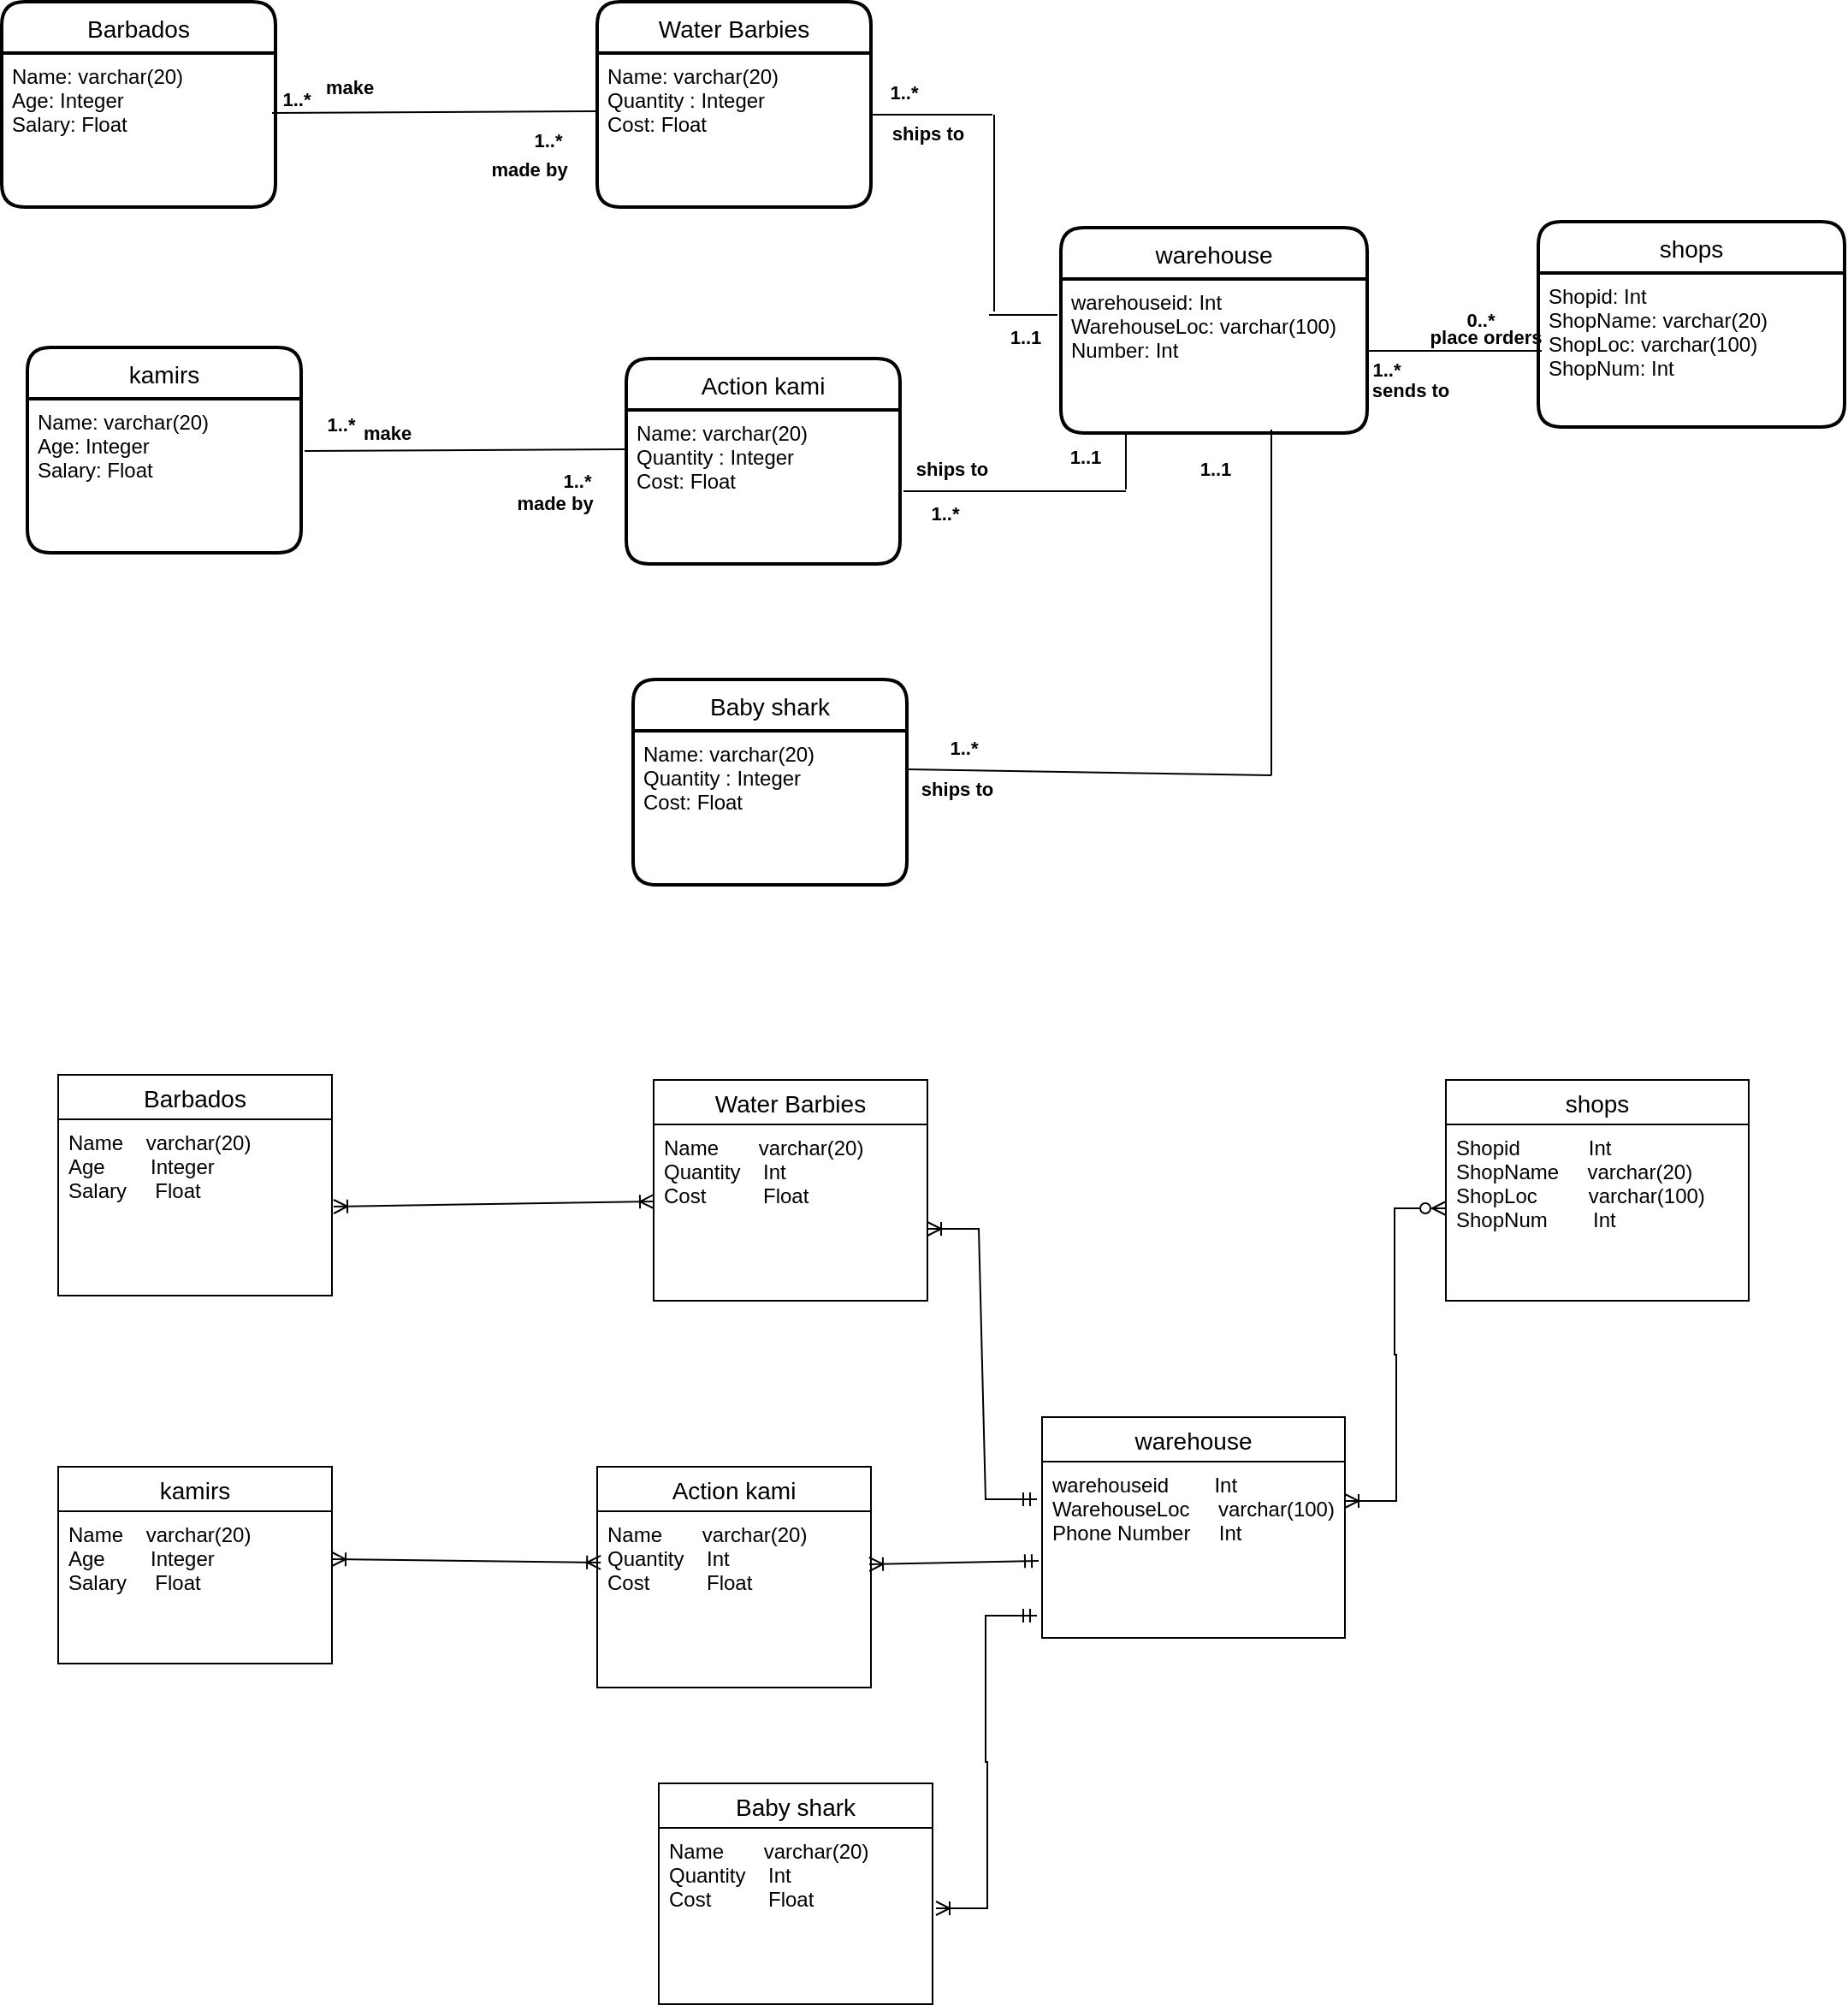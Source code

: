 <mxfile version="20.5.3" type="device"><diagram id="HR7-Hn-jOg97jhbzJ_iN" name="Page-1"><mxGraphModel dx="1265" dy="1953" grid="0" gridSize="10" guides="1" tooltips="1" connect="1" arrows="1" fold="1" page="1" pageScale="1" pageWidth="850" pageHeight="1100" background="#ffffff" math="0" shadow="0"><root><mxCell id="0"/><mxCell id="1" parent="0"/><mxCell id="FxuWQh1PHvlWAHI0vcPp-1" value="Water Barbies" style="swimlane;childLayout=stackLayout;horizontal=1;startSize=30;horizontalStack=0;rounded=1;fontSize=14;fontStyle=0;strokeWidth=2;resizeParent=0;resizeLast=1;shadow=0;dashed=0;align=center;" parent="1" vertex="1"><mxGeometry x="389" y="-47" width="160" height="120" as="geometry"/></mxCell><mxCell id="FxuWQh1PHvlWAHI0vcPp-2" value="Name: varchar(20)&#10;Quantity : Integer&#10;Cost: Float" style="align=left;strokeColor=none;fillColor=none;spacingLeft=4;fontSize=12;verticalAlign=top;resizable=0;rotatable=0;part=1;" parent="FxuWQh1PHvlWAHI0vcPp-1" vertex="1"><mxGeometry y="30" width="160" height="90" as="geometry"/></mxCell><mxCell id="FxuWQh1PHvlWAHI0vcPp-3" value="Barbados" style="swimlane;childLayout=stackLayout;horizontal=1;startSize=30;horizontalStack=0;rounded=1;fontSize=14;fontStyle=0;strokeWidth=2;resizeParent=0;resizeLast=1;shadow=0;dashed=0;align=center;" parent="1" vertex="1"><mxGeometry x="41" y="-47" width="160" height="120" as="geometry"/></mxCell><mxCell id="FxuWQh1PHvlWAHI0vcPp-4" value="Name: varchar(20)&#10;Age: Integer&#10;Salary: Float" style="align=left;strokeColor=none;fillColor=none;spacingLeft=4;fontSize=12;verticalAlign=top;resizable=0;rotatable=0;part=1;" parent="FxuWQh1PHvlWAHI0vcPp-3" vertex="1"><mxGeometry y="30" width="160" height="90" as="geometry"/></mxCell><mxCell id="FxuWQh1PHvlWAHI0vcPp-11" value="Action kami" style="swimlane;childLayout=stackLayout;horizontal=1;startSize=30;horizontalStack=0;rounded=1;fontSize=14;fontStyle=0;strokeWidth=2;resizeParent=0;resizeLast=1;shadow=0;dashed=0;align=center;" parent="1" vertex="1"><mxGeometry x="406" y="161.5" width="160" height="120" as="geometry"/></mxCell><mxCell id="FxuWQh1PHvlWAHI0vcPp-12" value="Name: varchar(20)&#10;Quantity : Integer&#10;Cost: Float" style="align=left;strokeColor=none;fillColor=none;spacingLeft=4;fontSize=12;verticalAlign=top;resizable=0;rotatable=0;part=1;" parent="FxuWQh1PHvlWAHI0vcPp-11" vertex="1"><mxGeometry y="30" width="160" height="90" as="geometry"/></mxCell><mxCell id="FxuWQh1PHvlWAHI0vcPp-13" value="kamirs" style="swimlane;childLayout=stackLayout;horizontal=1;startSize=30;horizontalStack=0;rounded=1;fontSize=14;fontStyle=0;strokeWidth=2;resizeParent=0;resizeLast=1;shadow=0;dashed=0;align=center;" parent="1" vertex="1"><mxGeometry x="56" y="155" width="160" height="120" as="geometry"/></mxCell><mxCell id="FxuWQh1PHvlWAHI0vcPp-14" value="Name: varchar(20)&#10;Age: Integer&#10;Salary: Float" style="align=left;strokeColor=none;fillColor=none;spacingLeft=4;fontSize=12;verticalAlign=top;resizable=0;rotatable=0;part=1;" parent="FxuWQh1PHvlWAHI0vcPp-13" vertex="1"><mxGeometry y="30" width="160" height="90" as="geometry"/></mxCell><mxCell id="FxuWQh1PHvlWAHI0vcPp-15" value="Baby shark" style="swimlane;childLayout=stackLayout;horizontal=1;startSize=30;horizontalStack=0;rounded=1;fontSize=14;fontStyle=0;strokeWidth=2;resizeParent=0;resizeLast=1;shadow=0;dashed=0;align=center;" parent="1" vertex="1"><mxGeometry x="410" y="349" width="160" height="120" as="geometry"/></mxCell><mxCell id="FxuWQh1PHvlWAHI0vcPp-16" value="Name: varchar(20)&#10;Quantity : Integer&#10;Cost: Float" style="align=left;strokeColor=none;fillColor=none;spacingLeft=4;fontSize=12;verticalAlign=top;resizable=0;rotatable=0;part=1;" parent="FxuWQh1PHvlWAHI0vcPp-15" vertex="1"><mxGeometry y="30" width="160" height="90" as="geometry"/></mxCell><mxCell id="FxuWQh1PHvlWAHI0vcPp-18" value="warehouse" style="swimlane;childLayout=stackLayout;horizontal=1;startSize=30;horizontalStack=0;rounded=1;fontSize=14;fontStyle=0;strokeWidth=2;resizeParent=0;resizeLast=1;shadow=0;dashed=0;align=center;" parent="1" vertex="1"><mxGeometry x="660" y="85" width="179" height="120" as="geometry"/></mxCell><mxCell id="FxuWQh1PHvlWAHI0vcPp-19" value="warehouseid: Int&#10;WarehouseLoc: varchar(100)&#10;Number: Int" style="align=left;strokeColor=none;fillColor=none;spacingLeft=4;fontSize=12;verticalAlign=top;resizable=0;rotatable=0;part=1;" parent="FxuWQh1PHvlWAHI0vcPp-18" vertex="1"><mxGeometry y="30" width="179" height="90" as="geometry"/></mxCell><mxCell id="FxuWQh1PHvlWAHI0vcPp-20" value="" style="endArrow=none;html=1;rounded=0;entryX=-0.006;entryY=0.378;entryDx=0;entryDy=0;entryPerimeter=0;" parent="1" target="FxuWQh1PHvlWAHI0vcPp-2" edge="1"><mxGeometry relative="1" as="geometry"><mxPoint x="199" y="18" as="sourcePoint"/><mxPoint x="365" y="18" as="targetPoint"/></mxGeometry></mxCell><mxCell id="FxuWQh1PHvlWAHI0vcPp-24" value="" style="endArrow=none;html=1;rounded=0;entryX=-0.006;entryY=0.378;entryDx=0;entryDy=0;entryPerimeter=0;" parent="1" edge="1"><mxGeometry relative="1" as="geometry"><mxPoint x="218" y="215.48" as="sourcePoint"/><mxPoint x="407.04" y="214.5" as="targetPoint"/></mxGeometry></mxCell><mxCell id="FxuWQh1PHvlWAHI0vcPp-27" value="" style="line;strokeWidth=1;direction=south;html=1;" parent="1" vertex="1"><mxGeometry x="778" y="203" width="10" height="202" as="geometry"/></mxCell><mxCell id="FxuWQh1PHvlWAHI0vcPp-28" value="" style="endArrow=none;html=1;rounded=0;entryX=1;entryY=0.5;entryDx=0;entryDy=0;entryPerimeter=0;exitX=1;exitY=0.25;exitDx=0;exitDy=0;" parent="1" source="FxuWQh1PHvlWAHI0vcPp-16" target="FxuWQh1PHvlWAHI0vcPp-27" edge="1"><mxGeometry relative="1" as="geometry"><mxPoint x="597.96" y="403.98" as="sourcePoint"/><mxPoint x="787" y="403" as="targetPoint"/></mxGeometry></mxCell><mxCell id="FxuWQh1PHvlWAHI0vcPp-29" value="" style="endArrow=none;html=1;rounded=0;" parent="1" edge="1"><mxGeometry relative="1" as="geometry"><mxPoint x="568" y="238.98" as="sourcePoint"/><mxPoint x="698" y="239" as="targetPoint"/></mxGeometry></mxCell><mxCell id="FxuWQh1PHvlWAHI0vcPp-30" value="" style="line;strokeWidth=1;direction=south;html=1;" parent="1" vertex="1"><mxGeometry x="693" y="205" width="10" height="33" as="geometry"/></mxCell><mxCell id="FxuWQh1PHvlWAHI0vcPp-31" value="" style="endArrow=none;html=1;rounded=0;" parent="1" edge="1"><mxGeometry relative="1" as="geometry"><mxPoint x="549" y="18.98" as="sourcePoint"/><mxPoint x="620" y="19" as="targetPoint"/></mxGeometry></mxCell><mxCell id="FxuWQh1PHvlWAHI0vcPp-32" value="" style="line;strokeWidth=1;direction=south;html=1;" parent="1" vertex="1"><mxGeometry x="616" y="19" width="10" height="115" as="geometry"/></mxCell><mxCell id="FxuWQh1PHvlWAHI0vcPp-34" value="" style="endArrow=none;html=1;rounded=0;" parent="1" edge="1"><mxGeometry relative="1" as="geometry"><mxPoint x="618" y="136" as="sourcePoint"/><mxPoint x="658" y="136" as="targetPoint"/></mxGeometry></mxCell><mxCell id="FxuWQh1PHvlWAHI0vcPp-35" value="&lt;font style=&quot;font-size: 11px;&quot;&gt;1..*&lt;/font&gt;" style="text;strokeColor=none;fillColor=none;html=1;fontSize=24;fontStyle=1;verticalAlign=middle;align=center;strokeWidth=1;" parent="1" vertex="1"><mxGeometry x="163" y="-14" width="100" height="40" as="geometry"/></mxCell><mxCell id="FxuWQh1PHvlWAHI0vcPp-36" value="&lt;font style=&quot;font-size: 11px;&quot;&gt;1..*&lt;/font&gt;" style="text;strokeColor=none;fillColor=none;html=1;fontSize=24;fontStyle=1;verticalAlign=middle;align=center;strokeWidth=1;" parent="1" vertex="1"><mxGeometry x="310" y="10" width="100" height="40" as="geometry"/></mxCell><mxCell id="FxuWQh1PHvlWAHI0vcPp-37" value="&lt;font style=&quot;font-size: 11px;&quot;&gt;1..*&lt;/font&gt;" style="text;strokeColor=none;fillColor=none;html=1;fontSize=24;fontStyle=1;verticalAlign=middle;align=center;strokeWidth=1;" parent="1" vertex="1"><mxGeometry x="189" y="176" width="100" height="40" as="geometry"/></mxCell><mxCell id="FxuWQh1PHvlWAHI0vcPp-38" value="&lt;font style=&quot;font-size: 11px;&quot;&gt;1..*&lt;/font&gt;" style="text;strokeColor=none;fillColor=none;html=1;fontSize=24;fontStyle=1;verticalAlign=middle;align=center;strokeWidth=1;" parent="1" vertex="1"><mxGeometry x="327" y="209" width="100" height="40" as="geometry"/></mxCell><mxCell id="FxuWQh1PHvlWAHI0vcPp-39" value="&lt;font style=&quot;font-size: 11px;&quot;&gt;1..1&lt;/font&gt;" style="text;strokeColor=none;fillColor=none;html=1;fontSize=24;fontStyle=1;verticalAlign=middle;align=center;strokeWidth=1;" parent="1" vertex="1"><mxGeometry x="624" y="195" width="100" height="40" as="geometry"/></mxCell><mxCell id="FxuWQh1PHvlWAHI0vcPp-41" value="&lt;font style=&quot;font-size: 11px;&quot;&gt;1..1&lt;/font&gt;" style="text;strokeColor=none;fillColor=none;html=1;fontSize=24;fontStyle=1;verticalAlign=middle;align=center;strokeWidth=1;" parent="1" vertex="1"><mxGeometry x="549" y="125" width="179" height="40" as="geometry"/></mxCell><mxCell id="FxuWQh1PHvlWAHI0vcPp-42" value="&lt;font style=&quot;font-size: 11px;&quot;&gt;1..*&lt;/font&gt;" style="text;strokeColor=none;fillColor=none;html=1;fontSize=24;fontStyle=1;verticalAlign=middle;align=center;strokeWidth=1;" parent="1" vertex="1"><mxGeometry x="553" y="365" width="100" height="40" as="geometry"/></mxCell><mxCell id="FxuWQh1PHvlWAHI0vcPp-43" value="&lt;font style=&quot;font-size: 11px;&quot;&gt;1..*&lt;/font&gt;" style="text;strokeColor=none;fillColor=none;html=1;fontSize=24;fontStyle=1;verticalAlign=middle;align=center;strokeWidth=1;" parent="1" vertex="1"><mxGeometry x="518" y="-18" width="100" height="40" as="geometry"/></mxCell><mxCell id="FxuWQh1PHvlWAHI0vcPp-44" value="&lt;font style=&quot;font-size: 11px;&quot;&gt;1..*&lt;/font&gt;" style="text;strokeColor=none;fillColor=none;html=1;fontSize=24;fontStyle=1;verticalAlign=middle;align=center;strokeWidth=1;" parent="1" vertex="1"><mxGeometry x="542" y="228" width="100" height="40" as="geometry"/></mxCell><mxCell id="FxuWQh1PHvlWAHI0vcPp-45" value="&lt;font style=&quot;font-size: 11px;&quot;&gt;make&lt;/font&gt;" style="text;strokeColor=none;fillColor=none;html=1;fontSize=24;fontStyle=1;verticalAlign=middle;align=center;strokeWidth=1;" parent="1" vertex="1"><mxGeometry x="193" y="-21" width="101" height="39" as="geometry"/></mxCell><mxCell id="FxuWQh1PHvlWAHI0vcPp-46" value="&lt;font style=&quot;font-size: 11px;&quot;&gt;made by&lt;/font&gt;" style="text;strokeColor=none;fillColor=none;html=1;fontSize=24;fontStyle=1;verticalAlign=middle;align=center;strokeWidth=1;" parent="1" vertex="1"><mxGeometry x="299" y="40" width="100" height="14" as="geometry"/></mxCell><mxCell id="FxuWQh1PHvlWAHI0vcPp-48" value="&lt;font style=&quot;font-size: 11px;&quot;&gt;make&lt;/font&gt;" style="text;strokeColor=none;fillColor=none;html=1;fontSize=24;fontStyle=1;verticalAlign=middle;align=center;strokeWidth=1;" parent="1" vertex="1"><mxGeometry x="216" y="181" width="100" height="40" as="geometry"/></mxCell><mxCell id="FxuWQh1PHvlWAHI0vcPp-49" value="&lt;font style=&quot;font-size: 11px;&quot;&gt;made by&lt;/font&gt;" style="text;strokeColor=none;fillColor=none;html=1;fontSize=24;fontStyle=1;verticalAlign=middle;align=center;strokeWidth=1;" parent="1" vertex="1"><mxGeometry x="314" y="235" width="100" height="14" as="geometry"/></mxCell><mxCell id="FxuWQh1PHvlWAHI0vcPp-50" value="&lt;span style=&quot;font-size: 11px;&quot;&gt;ships to&lt;/span&gt;" style="text;strokeColor=none;fillColor=none;html=1;fontSize=24;fontStyle=1;verticalAlign=middle;align=center;strokeWidth=1;" parent="1" vertex="1"><mxGeometry x="532" y="12" width="100" height="28" as="geometry"/></mxCell><mxCell id="FxuWQh1PHvlWAHI0vcPp-51" value="&lt;span style=&quot;font-size: 11px;&quot;&gt;ships to&lt;/span&gt;" style="text;strokeColor=none;fillColor=none;html=1;fontSize=24;fontStyle=1;verticalAlign=middle;align=center;strokeWidth=1;" parent="1" vertex="1"><mxGeometry x="546" y="207.5" width="100" height="28" as="geometry"/></mxCell><mxCell id="FxuWQh1PHvlWAHI0vcPp-52" value="&lt;span style=&quot;font-size: 11px;&quot;&gt;ships to&lt;/span&gt;" style="text;strokeColor=none;fillColor=none;html=1;fontSize=24;fontStyle=1;verticalAlign=middle;align=center;strokeWidth=1;" parent="1" vertex="1"><mxGeometry x="549" y="395" width="100" height="28" as="geometry"/></mxCell><mxCell id="W0A-We2SGgyRd08tFme3-1" value="Barbados" style="swimlane;fontStyle=0;childLayout=stackLayout;horizontal=1;startSize=26;horizontalStack=0;resizeParent=1;resizeParentMax=0;resizeLast=0;collapsible=1;marginBottom=0;align=center;fontSize=14;" parent="1" vertex="1"><mxGeometry x="74" y="580" width="160" height="129" as="geometry"/></mxCell><mxCell id="W0A-We2SGgyRd08tFme3-2" value="Name    varchar(20)&#10;Age        Integer&#10;Salary     Float" style="text;strokeColor=none;fillColor=none;spacingLeft=4;spacingRight=4;overflow=hidden;rotatable=0;points=[[0,0.5],[1,0.5]];portConstraint=eastwest;fontSize=12;" parent="W0A-We2SGgyRd08tFme3-1" vertex="1"><mxGeometry y="26" width="160" height="103" as="geometry"/></mxCell><mxCell id="W0A-We2SGgyRd08tFme3-5" value="kamirs" style="swimlane;fontStyle=0;childLayout=stackLayout;horizontal=1;startSize=26;horizontalStack=0;resizeParent=1;resizeParentMax=0;resizeLast=0;collapsible=1;marginBottom=0;align=center;fontSize=14;" parent="1" vertex="1"><mxGeometry x="74" y="809" width="160" height="115" as="geometry"/></mxCell><mxCell id="W0A-We2SGgyRd08tFme3-6" value="Name    varchar(20)&#10;Age        Integer&#10;Salary     Float" style="text;strokeColor=none;fillColor=none;spacingLeft=4;spacingRight=4;overflow=hidden;rotatable=0;points=[[0,0.5],[1,0.5]];portConstraint=eastwest;fontSize=12;" parent="W0A-We2SGgyRd08tFme3-5" vertex="1"><mxGeometry y="26" width="160" height="89" as="geometry"/></mxCell><mxCell id="W0A-We2SGgyRd08tFme3-9" value="Water Barbies" style="swimlane;fontStyle=0;childLayout=stackLayout;horizontal=1;startSize=26;horizontalStack=0;resizeParent=1;resizeParentMax=0;resizeLast=0;collapsible=1;marginBottom=0;align=center;fontSize=14;" parent="1" vertex="1"><mxGeometry x="422" y="583" width="160" height="129" as="geometry"/></mxCell><mxCell id="W0A-We2SGgyRd08tFme3-10" value="Name       varchar(20)&#10;Quantity    Int&#10;Cost          Float" style="text;strokeColor=none;fillColor=none;spacingLeft=4;spacingRight=4;overflow=hidden;rotatable=0;points=[[0,0.5],[1,0.5]];portConstraint=eastwest;fontSize=12;" parent="W0A-We2SGgyRd08tFme3-9" vertex="1"><mxGeometry y="26" width="160" height="103" as="geometry"/></mxCell><mxCell id="W0A-We2SGgyRd08tFme3-11" value="Action kami" style="swimlane;fontStyle=0;childLayout=stackLayout;horizontal=1;startSize=26;horizontalStack=0;resizeParent=1;resizeParentMax=0;resizeLast=0;collapsible=1;marginBottom=0;align=center;fontSize=14;" parent="1" vertex="1"><mxGeometry x="389" y="809" width="160" height="129" as="geometry"/></mxCell><mxCell id="W0A-We2SGgyRd08tFme3-12" value="Name       varchar(20)&#10;Quantity    Int&#10;Cost          Float" style="text;strokeColor=none;fillColor=none;spacingLeft=4;spacingRight=4;overflow=hidden;rotatable=0;points=[[0,0.5],[1,0.5]];portConstraint=eastwest;fontSize=12;" parent="W0A-We2SGgyRd08tFme3-11" vertex="1"><mxGeometry y="26" width="160" height="103" as="geometry"/></mxCell><mxCell id="W0A-We2SGgyRd08tFme3-13" value="Baby shark" style="swimlane;fontStyle=0;childLayout=stackLayout;horizontal=1;startSize=26;horizontalStack=0;resizeParent=1;resizeParentMax=0;resizeLast=0;collapsible=1;marginBottom=0;align=center;fontSize=14;" parent="1" vertex="1"><mxGeometry x="425" y="994" width="160" height="129" as="geometry"/></mxCell><mxCell id="W0A-We2SGgyRd08tFme3-14" value="Name       varchar(20)&#10;Quantity    Int&#10;Cost          Float" style="text;strokeColor=none;fillColor=none;spacingLeft=4;spacingRight=4;overflow=hidden;rotatable=0;points=[[0,0.5],[1,0.5]];portConstraint=eastwest;fontSize=12;" parent="W0A-We2SGgyRd08tFme3-13" vertex="1"><mxGeometry y="26" width="160" height="103" as="geometry"/></mxCell><mxCell id="W0A-We2SGgyRd08tFme3-15" value="warehouse" style="swimlane;fontStyle=0;childLayout=stackLayout;horizontal=1;startSize=26;horizontalStack=0;resizeParent=1;resizeParentMax=0;resizeLast=0;collapsible=1;marginBottom=0;align=center;fontSize=14;" parent="1" vertex="1"><mxGeometry x="649" y="780" width="177" height="129" as="geometry"/></mxCell><mxCell id="W0A-We2SGgyRd08tFme3-16" value="warehouseid        Int&#10;WarehouseLoc     varchar(100)&#10;Phone Number     Int" style="text;strokeColor=none;fillColor=none;spacingLeft=4;spacingRight=4;overflow=hidden;rotatable=0;points=[[0,0.5],[1,0.5]];portConstraint=eastwest;fontSize=12;" parent="W0A-We2SGgyRd08tFme3-15" vertex="1"><mxGeometry y="26" width="177" height="103" as="geometry"/></mxCell><mxCell id="W0A-We2SGgyRd08tFme3-17" value="" style="fontSize=12;html=1;endArrow=ERoneToMany;startArrow=ERoneToMany;rounded=0;entryX=0;entryY=0.437;entryDx=0;entryDy=0;entryPerimeter=0;" parent="1" target="W0A-We2SGgyRd08tFme3-10" edge="1"><mxGeometry width="100" height="100" relative="1" as="geometry"><mxPoint x="235" y="657" as="sourcePoint"/><mxPoint x="334" y="543" as="targetPoint"/></mxGeometry></mxCell><mxCell id="W0A-We2SGgyRd08tFme3-18" value="" style="fontSize=12;html=1;endArrow=ERoneToMany;startArrow=ERoneToMany;rounded=0;entryX=0.013;entryY=0.291;entryDx=0;entryDy=0;entryPerimeter=0;" parent="1" target="W0A-We2SGgyRd08tFme3-12" edge="1"><mxGeometry width="100" height="100" relative="1" as="geometry"><mxPoint x="234" y="863" as="sourcePoint"/><mxPoint x="429" y="863.011" as="targetPoint"/></mxGeometry></mxCell><mxCell id="W0A-We2SGgyRd08tFme3-19" value="" style="edgeStyle=entityRelationEdgeStyle;fontSize=12;html=1;endArrow=ERmandOne;startArrow=ERoneToMany;rounded=0;endFill=0;startFill=0;" parent="1" edge="1"><mxGeometry width="100" height="100" relative="1" as="geometry"><mxPoint x="587" y="1067" as="sourcePoint"/><mxPoint x="646" y="896" as="targetPoint"/></mxGeometry></mxCell><mxCell id="W0A-We2SGgyRd08tFme3-20" value="" style="fontSize=12;html=1;endArrow=ERmandOne;startArrow=ERoneToMany;rounded=0;endFill=0;" parent="1" edge="1"><mxGeometry width="100" height="100" relative="1" as="geometry"><mxPoint x="548" y="866" as="sourcePoint"/><mxPoint x="647" y="864" as="targetPoint"/></mxGeometry></mxCell><mxCell id="W0A-We2SGgyRd08tFme3-21" value="" style="edgeStyle=entityRelationEdgeStyle;fontSize=12;html=1;endArrow=ERmandOne;startArrow=ERoneToMany;rounded=0;endFill=0;startFill=0;entryX=-0.017;entryY=0.214;entryDx=0;entryDy=0;entryPerimeter=0;" parent="1" target="W0A-We2SGgyRd08tFme3-16" edge="1"><mxGeometry width="100" height="100" relative="1" as="geometry"><mxPoint x="582" y="670" as="sourcePoint"/><mxPoint x="644" y="474" as="targetPoint"/></mxGeometry></mxCell><mxCell id="KM6OBdDsullWoDCYEr1h-1" value="shops" style="swimlane;childLayout=stackLayout;horizontal=1;startSize=30;horizontalStack=0;rounded=1;fontSize=14;fontStyle=0;strokeWidth=2;resizeParent=0;resizeLast=1;shadow=0;dashed=0;align=center;" parent="1" vertex="1"><mxGeometry x="939" y="81.5" width="179" height="120" as="geometry"/></mxCell><mxCell id="KM6OBdDsullWoDCYEr1h-2" value="Shopid: Int&#10;ShopName: varchar(20)&#10;ShopLoc: varchar(100)&#10;ShopNum: Int" style="align=left;strokeColor=none;fillColor=none;spacingLeft=4;fontSize=12;verticalAlign=top;resizable=0;rotatable=0;part=1;" parent="KM6OBdDsullWoDCYEr1h-1" vertex="1"><mxGeometry y="30" width="179" height="90" as="geometry"/></mxCell><mxCell id="KM6OBdDsullWoDCYEr1h-6" value="" style="endArrow=none;html=1;rounded=0;" parent="1" edge="1"><mxGeometry relative="1" as="geometry"><mxPoint x="839" y="157" as="sourcePoint"/><mxPoint x="941" y="157" as="targetPoint"/></mxGeometry></mxCell><mxCell id="KM6OBdDsullWoDCYEr1h-7" value="&lt;font style=&quot;font-size: 11px;&quot;&gt;1..*&lt;/font&gt;" style="text;strokeColor=none;fillColor=none;html=1;fontSize=24;fontStyle=1;verticalAlign=middle;align=center;strokeWidth=1;" parent="1" vertex="1"><mxGeometry x="799.5" y="144" width="100" height="40" as="geometry"/></mxCell><mxCell id="KM6OBdDsullWoDCYEr1h-8" value="&lt;font style=&quot;font-size: 11px;&quot;&gt;1..1&lt;/font&gt;" style="text;strokeColor=none;fillColor=none;html=1;fontSize=24;fontStyle=1;verticalAlign=middle;align=center;strokeWidth=1;" parent="1" vertex="1"><mxGeometry x="699.5" y="201.5" width="100" height="40" as="geometry"/></mxCell><mxCell id="KM6OBdDsullWoDCYEr1h-10" value="&lt;font style=&quot;font-size: 11px;&quot;&gt;0..*&lt;/font&gt;" style="text;strokeColor=none;fillColor=none;html=1;fontSize=24;fontStyle=1;verticalAlign=middle;align=center;strokeWidth=1;" parent="1" vertex="1"><mxGeometry x="855" y="115" width="100" height="40" as="geometry"/></mxCell><mxCell id="KM6OBdDsullWoDCYEr1h-12" value="&lt;span style=&quot;font-size: 11px;&quot;&gt;place orders&lt;/span&gt;" style="text;strokeColor=none;fillColor=none;html=1;fontSize=24;fontStyle=1;verticalAlign=middle;align=center;strokeWidth=1;" parent="1" vertex="1"><mxGeometry x="858" y="131" width="100" height="28" as="geometry"/></mxCell><mxCell id="KM6OBdDsullWoDCYEr1h-13" value="&lt;span style=&quot;font-size: 11px;&quot;&gt;sends to&lt;/span&gt;" style="text;strokeColor=none;fillColor=none;html=1;fontSize=24;fontStyle=1;verticalAlign=middle;align=center;strokeWidth=1;" parent="1" vertex="1"><mxGeometry x="814" y="161.5" width="100" height="28" as="geometry"/></mxCell><mxCell id="KM6OBdDsullWoDCYEr1h-14" value="shops" style="swimlane;fontStyle=0;childLayout=stackLayout;horizontal=1;startSize=26;horizontalStack=0;resizeParent=1;resizeParentMax=0;resizeLast=0;collapsible=1;marginBottom=0;align=center;fontSize=14;" parent="1" vertex="1"><mxGeometry x="885" y="583" width="177" height="129" as="geometry"/></mxCell><mxCell id="KM6OBdDsullWoDCYEr1h-15" value="Shopid            Int&#10;ShopName     varchar(20)&#10;ShopLoc         varchar(100)&#10;ShopNum        Int" style="text;strokeColor=none;fillColor=none;spacingLeft=4;spacingRight=4;overflow=hidden;rotatable=0;points=[[0,0.5],[1,0.5]];portConstraint=eastwest;fontSize=12;" parent="KM6OBdDsullWoDCYEr1h-14" vertex="1"><mxGeometry y="26" width="177" height="103" as="geometry"/></mxCell><mxCell id="KM6OBdDsullWoDCYEr1h-17" value="" style="edgeStyle=entityRelationEdgeStyle;fontSize=12;html=1;endArrow=ERzeroToMany;startArrow=ERoneToMany;rounded=0;endFill=0;startFill=0;" parent="1" edge="1"><mxGeometry width="100" height="100" relative="1" as="geometry"><mxPoint x="826" y="829" as="sourcePoint"/><mxPoint x="885" y="658" as="targetPoint"/></mxGeometry></mxCell></root></mxGraphModel></diagram></mxfile>